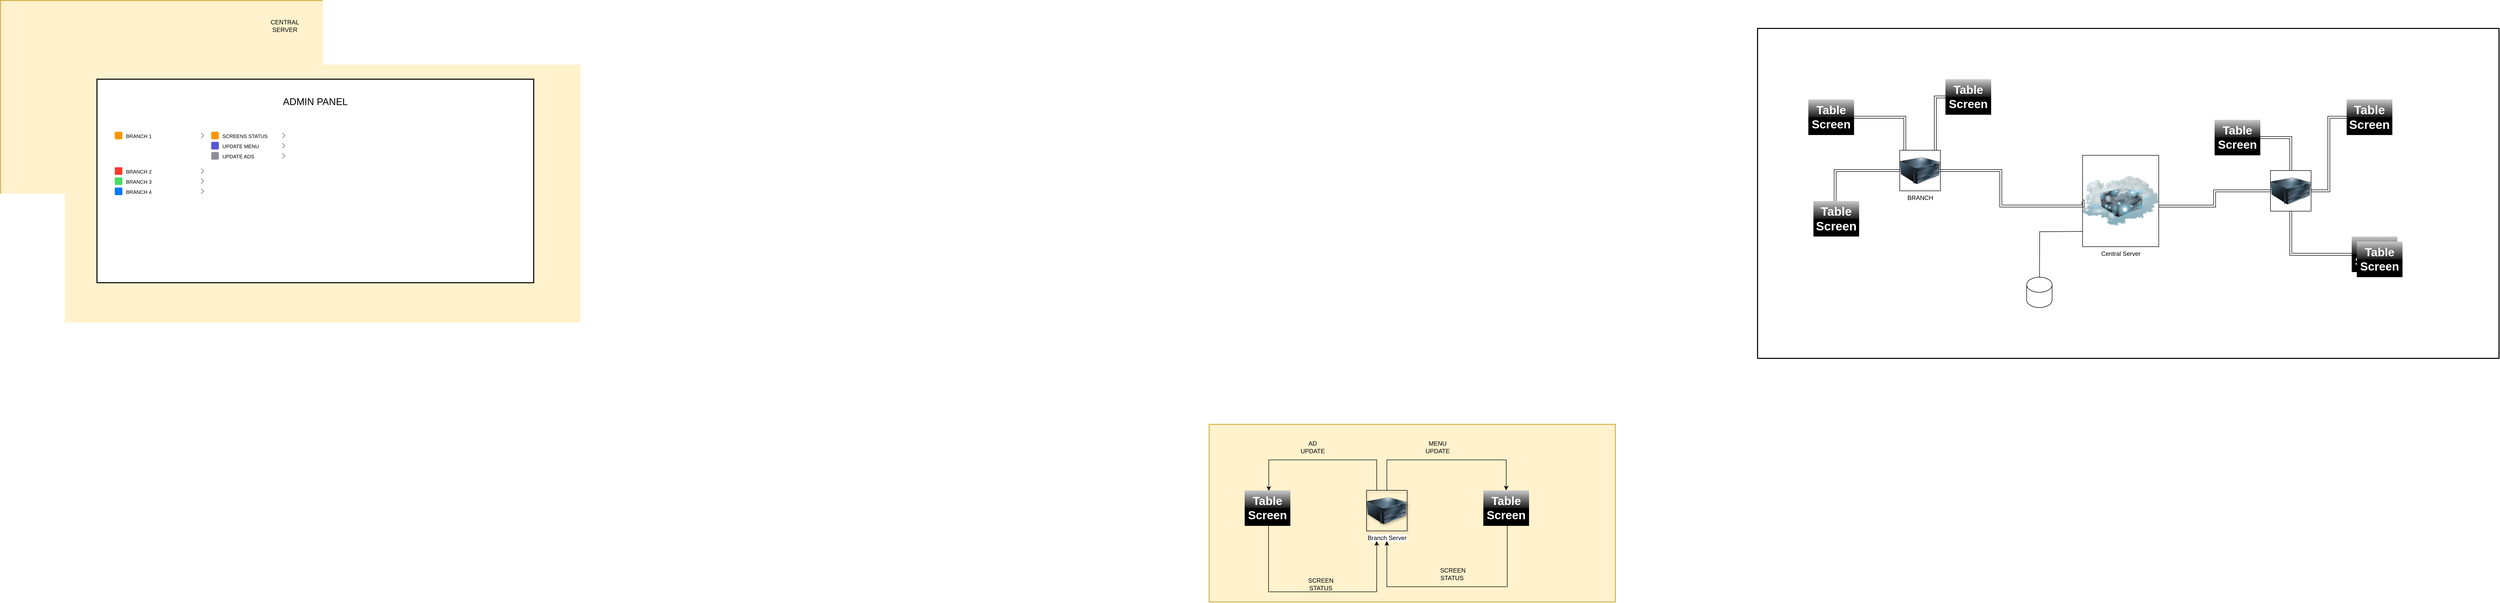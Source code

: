 <mxfile version="24.0.1" type="device">
  <diagram name="Page-1" id="e3a06f82-3646-2815-327d-82caf3d4e204">
    <mxGraphModel dx="6587" dy="2926" grid="1" gridSize="10" guides="1" tooltips="1" connect="1" arrows="1" fold="1" page="1" pageScale="1.5" pageWidth="1169" pageHeight="826" background="none" math="0" shadow="0">
      <root>
        <mxCell id="0" style=";html=1;" />
        <mxCell id="1" style=";html=1;" parent="0" />
        <mxCell id="niRnwTXEPSCgCutxQzIc-250" value="" style="rounded=0;whiteSpace=wrap;html=1;fillColor=#fff2cc;strokeColor=#d6b656;strokeWidth=2;" vertex="1" parent="1">
          <mxGeometry x="-3490" y="-15" width="1260" height="760" as="geometry" />
        </mxCell>
        <mxCell id="niRnwTXEPSCgCutxQzIc-71" value="" style="rounded=0;whiteSpace=wrap;html=1;strokeWidth=2;" vertex="1" parent="1">
          <mxGeometry x="-30" y="40" width="1460" height="650" as="geometry" />
        </mxCell>
        <mxCell id="niRnwTXEPSCgCutxQzIc-70" value="" style="rounded=0;whiteSpace=wrap;html=1;fillColor=#fff2cc;strokeColor=#d6b656;strokeWidth=2;" vertex="1" parent="1">
          <mxGeometry x="-1110" y="820" width="800" height="350" as="geometry" />
        </mxCell>
        <mxCell id="niRnwTXEPSCgCutxQzIc-80" style="edgeStyle=orthogonalEdgeStyle;rounded=0;orthogonalLoop=1;jettySize=auto;html=1;" edge="1" parent="1">
          <mxGeometry relative="1" as="geometry">
            <mxPoint x="610" y="440" as="sourcePoint" />
            <mxPoint x="524.985" y="590" as="targetPoint" />
          </mxGeometry>
        </mxCell>
        <mxCell id="niRnwTXEPSCgCutxQzIc-2" value="Central Server" style="image;html=1;image=img/lib/clip_art/networking/Cloud_Server_128x128.png;rotation=0;imageBorder=default;" vertex="1" parent="1">
          <mxGeometry x="610" y="290" width="150" height="180" as="geometry" />
        </mxCell>
        <mxCell id="niRnwTXEPSCgCutxQzIc-3" value="" style="image;html=1;image=img/lib/clip_art/computers/Server_128x128.png;imageBorder=default;align=center;" vertex="1" parent="1">
          <mxGeometry x="980" y="320" width="80" height="80" as="geometry" />
        </mxCell>
        <mxCell id="niRnwTXEPSCgCutxQzIc-58" style="edgeStyle=orthogonalEdgeStyle;rounded=0;orthogonalLoop=1;jettySize=auto;html=1;entryX=1;entryY=0.5;entryDx=0;entryDy=0;shape=link;" edge="1" parent="1" source="niRnwTXEPSCgCutxQzIc-9" target="niRnwTXEPSCgCutxQzIc-3">
          <mxGeometry relative="1" as="geometry" />
        </mxCell>
        <mxCell id="niRnwTXEPSCgCutxQzIc-9" value="&lt;font style=&quot;font-size: 24px;&quot;&gt;&lt;b style=&quot;&quot;&gt;Table&lt;/b&gt;&lt;/font&gt;&lt;div style=&quot;font-size: 24px;&quot;&gt;&lt;font style=&quot;font-size: 24px;&quot;&gt;&lt;b style=&quot;&quot;&gt;Screen&lt;/b&gt;&lt;/font&gt;&lt;/div&gt;" style="strokeWidth=1;html=1;shadow=0;dashed=0;shape=mxgraph.ios.iScreenNameBar;fillColor2=#000000;fillColor3=#ffffff;buttonText=;fontColor=#ffffff;fontSize=10;whiteSpace=wrap;align=center;sketch=0;" vertex="1" parent="1">
          <mxGeometry x="1130" y="180" width="90" height="70" as="geometry" />
        </mxCell>
        <mxCell id="niRnwTXEPSCgCutxQzIc-23" style="edgeStyle=orthogonalEdgeStyle;rounded=0;orthogonalLoop=1;jettySize=auto;html=1;shape=link;" edge="1" parent="1" source="niRnwTXEPSCgCutxQzIc-20" target="niRnwTXEPSCgCutxQzIc-3">
          <mxGeometry relative="1" as="geometry" />
        </mxCell>
        <mxCell id="niRnwTXEPSCgCutxQzIc-20" value="&lt;font style=&quot;font-size: 23px;&quot;&gt;&lt;b style=&quot;&quot;&gt;Table&lt;/b&gt;&lt;/font&gt;&lt;div style=&quot;font-size: 23px;&quot;&gt;&lt;font style=&quot;font-size: 23px;&quot;&gt;&lt;b style=&quot;&quot;&gt;Screen&lt;/b&gt;&lt;/font&gt;&lt;/div&gt;" style="strokeWidth=1;html=1;shadow=0;dashed=0;shape=mxgraph.ios.iScreenNameBar;fillColor2=#000000;fillColor3=#ffffff;buttonText=;fontColor=#ffffff;fontSize=10;whiteSpace=wrap;align=center;sketch=0;" vertex="1" parent="1">
          <mxGeometry x="870" y="220" width="90" height="70" as="geometry" />
        </mxCell>
        <mxCell id="niRnwTXEPSCgCutxQzIc-25" style="edgeStyle=orthogonalEdgeStyle;rounded=0;orthogonalLoop=1;jettySize=auto;html=1;entryX=0.5;entryY=1;entryDx=0;entryDy=0;shape=link;" edge="1" parent="1" source="niRnwTXEPSCgCutxQzIc-24" target="niRnwTXEPSCgCutxQzIc-3">
          <mxGeometry relative="1" as="geometry" />
        </mxCell>
        <mxCell id="niRnwTXEPSCgCutxQzIc-24" value="&lt;font style=&quot;font-size: 23px;&quot;&gt;&lt;b style=&quot;&quot;&gt;Table&lt;/b&gt;&lt;/font&gt;&lt;div style=&quot;font-size: 23px;&quot;&gt;&lt;font style=&quot;font-size: 23px;&quot;&gt;&lt;b style=&quot;&quot;&gt;Screen&lt;/b&gt;&lt;/font&gt;&lt;/div&gt;" style="strokeWidth=1;html=1;shadow=0;dashed=0;shape=mxgraph.ios.iScreenNameBar;fillColor2=#000000;fillColor3=#ffffff;buttonText=;fontColor=#ffffff;fontSize=10;whiteSpace=wrap;align=center;sketch=0;" vertex="1" parent="1">
          <mxGeometry x="1140" y="450" width="90" height="70" as="geometry" />
        </mxCell>
        <mxCell id="niRnwTXEPSCgCutxQzIc-41" style="edgeStyle=orthogonalEdgeStyle;rounded=0;orthogonalLoop=1;jettySize=auto;html=1;shape=link;" edge="1" parent="1">
          <mxGeometry relative="1" as="geometry">
            <mxPoint x="310" y="320.0" as="sourcePoint" />
            <mxPoint x="610" y="380" as="targetPoint" />
            <Array as="points">
              <mxPoint x="449" y="320" />
              <mxPoint x="449" y="390" />
              <mxPoint x="611" y="390" />
              <mxPoint x="611" y="380" />
            </Array>
          </mxGeometry>
        </mxCell>
        <mxCell id="niRnwTXEPSCgCutxQzIc-33" value="BRANCH" style="image;html=1;image=img/lib/clip_art/computers/Server_128x128.png;imageBorder=default;" vertex="1" parent="1">
          <mxGeometry x="250" y="280" width="80" height="80" as="geometry" />
        </mxCell>
        <mxCell id="niRnwTXEPSCgCutxQzIc-35" value="&lt;font style=&quot;font-size: 24px;&quot;&gt;&lt;b style=&quot;&quot;&gt;Table&lt;/b&gt;&lt;/font&gt;&lt;div style=&quot;font-size: 24px;&quot;&gt;&lt;font style=&quot;font-size: 24px;&quot;&gt;&lt;b style=&quot;&quot;&gt;Screen&lt;/b&gt;&lt;/font&gt;&lt;/div&gt;" style="strokeWidth=1;html=1;shadow=0;dashed=0;shape=mxgraph.ios.iScreenNameBar;fillColor2=#000000;fillColor3=#ffffff;buttonText=;fontColor=#ffffff;fontSize=10;whiteSpace=wrap;align=center;sketch=0;" vertex="1" parent="1">
          <mxGeometry x="80" y="380" width="90" height="70" as="geometry" />
        </mxCell>
        <mxCell id="niRnwTXEPSCgCutxQzIc-36" style="edgeStyle=orthogonalEdgeStyle;rounded=0;orthogonalLoop=1;jettySize=auto;html=1;shape=link;" edge="1" source="niRnwTXEPSCgCutxQzIc-37" target="niRnwTXEPSCgCutxQzIc-33" parent="1">
          <mxGeometry relative="1" as="geometry">
            <Array as="points">
              <mxPoint x="260" y="215" />
            </Array>
          </mxGeometry>
        </mxCell>
        <mxCell id="niRnwTXEPSCgCutxQzIc-37" value="&lt;font style=&quot;font-size: 23px;&quot;&gt;&lt;b style=&quot;&quot;&gt;Table&lt;/b&gt;&lt;/font&gt;&lt;div style=&quot;font-size: 23px;&quot;&gt;&lt;font style=&quot;font-size: 23px;&quot;&gt;&lt;b style=&quot;&quot;&gt;Screen&lt;/b&gt;&lt;/font&gt;&lt;/div&gt;" style="strokeWidth=1;html=1;shadow=0;dashed=0;shape=mxgraph.ios.iScreenNameBar;fillColor2=#000000;fillColor3=#ffffff;buttonText=;fontColor=#ffffff;fontSize=10;whiteSpace=wrap;align=center;sketch=0;" vertex="1" parent="1">
          <mxGeometry x="70" y="180" width="90" height="70" as="geometry" />
        </mxCell>
        <mxCell id="niRnwTXEPSCgCutxQzIc-40" style="edgeStyle=orthogonalEdgeStyle;rounded=0;orthogonalLoop=1;jettySize=auto;html=1;exitX=0.475;exitY=0.003;exitDx=0;exitDy=0;entryX=0;entryY=0.5;entryDx=0;entryDy=0;exitPerimeter=0;shape=link;" edge="1" parent="1" source="niRnwTXEPSCgCutxQzIc-35" target="niRnwTXEPSCgCutxQzIc-33">
          <mxGeometry relative="1" as="geometry" />
        </mxCell>
        <mxCell id="niRnwTXEPSCgCutxQzIc-63" style="edgeStyle=orthogonalEdgeStyle;rounded=0;orthogonalLoop=1;jettySize=auto;html=1;shape=link;" edge="1" parent="1" source="niRnwTXEPSCgCutxQzIc-62">
          <mxGeometry relative="1" as="geometry">
            <mxPoint x="320" y="280" as="targetPoint" />
            <Array as="points">
              <mxPoint x="320" y="175" />
              <mxPoint x="320" y="280" />
            </Array>
          </mxGeometry>
        </mxCell>
        <mxCell id="niRnwTXEPSCgCutxQzIc-62" value="&lt;font style=&quot;font-size: 23px;&quot;&gt;&lt;b style=&quot;&quot;&gt;Table&lt;/b&gt;&lt;/font&gt;&lt;div style=&quot;font-size: 23px;&quot;&gt;&lt;font style=&quot;font-size: 23px;&quot;&gt;&lt;b style=&quot;&quot;&gt;Screen&lt;/b&gt;&lt;/font&gt;&lt;/div&gt;" style="strokeWidth=1;html=1;shadow=0;dashed=0;shape=mxgraph.ios.iScreenNameBar;fillColor2=#000000;fillColor3=#ffffff;buttonText=;fontColor=#ffffff;fontSize=10;whiteSpace=wrap;align=center;sketch=0;" vertex="1" parent="1">
          <mxGeometry x="340" y="140" width="90" height="70" as="geometry" />
        </mxCell>
        <mxCell id="niRnwTXEPSCgCutxQzIc-64" style="edgeStyle=orthogonalEdgeStyle;rounded=0;orthogonalLoop=1;jettySize=auto;html=1;entryX=1;entryY=0.556;entryDx=0;entryDy=0;entryPerimeter=0;shape=link;" edge="1" parent="1" source="niRnwTXEPSCgCutxQzIc-3" target="niRnwTXEPSCgCutxQzIc-2">
          <mxGeometry relative="1" as="geometry" />
        </mxCell>
        <mxCell id="niRnwTXEPSCgCutxQzIc-67" value="&lt;font style=&quot;font-size: 23px;&quot;&gt;&lt;b style=&quot;&quot;&gt;Table&lt;/b&gt;&lt;/font&gt;&lt;div style=&quot;font-size: 23px;&quot;&gt;&lt;font style=&quot;font-size: 23px;&quot;&gt;&lt;b style=&quot;&quot;&gt;Screen&lt;/b&gt;&lt;/font&gt;&lt;/div&gt;" style="strokeWidth=1;html=1;shadow=0;dashed=0;shape=mxgraph.ios.iScreenNameBar;fillColor2=#000000;fillColor3=#ffffff;buttonText=;fontColor=#ffffff;fontSize=10;whiteSpace=wrap;align=center;sketch=0;" vertex="1" parent="1">
          <mxGeometry x="1150" y="460" width="90" height="70" as="geometry" />
        </mxCell>
        <mxCell id="niRnwTXEPSCgCutxQzIc-73" style="edgeStyle=orthogonalEdgeStyle;rounded=0;orthogonalLoop=1;jettySize=auto;html=1;exitX=0.5;exitY=0;exitDx=0;exitDy=0;" edge="1" parent="1" source="niRnwTXEPSCgCutxQzIc-68" target="niRnwTXEPSCgCutxQzIc-69">
          <mxGeometry relative="1" as="geometry">
            <mxPoint x="-940.0" y="910.004" as="sourcePoint" />
            <mxPoint x="-610" y="914.97" as="targetPoint" />
            <Array as="points">
              <mxPoint x="-760" y="890" />
              <mxPoint x="-525" y="890" />
            </Array>
          </mxGeometry>
        </mxCell>
        <mxCell id="niRnwTXEPSCgCutxQzIc-68" value="Branch Server" style="image;html=1;image=img/lib/clip_art/computers/Server_128x128.png;imageBorder=default;align=center;shadow=1;" vertex="1" parent="1">
          <mxGeometry x="-800" y="950" width="80" height="80" as="geometry" />
        </mxCell>
        <mxCell id="niRnwTXEPSCgCutxQzIc-75" style="edgeStyle=orthogonalEdgeStyle;rounded=0;orthogonalLoop=1;jettySize=auto;html=1;" edge="1" parent="1" source="niRnwTXEPSCgCutxQzIc-69">
          <mxGeometry relative="1" as="geometry">
            <mxPoint x="-522.57" y="1050.42" as="sourcePoint" />
            <mxPoint x="-760" y="1050" as="targetPoint" />
            <Array as="points">
              <mxPoint x="-523" y="1140" />
              <mxPoint x="-760" y="1140" />
            </Array>
          </mxGeometry>
        </mxCell>
        <mxCell id="niRnwTXEPSCgCutxQzIc-69" value="&lt;font style=&quot;font-size: 23px;&quot;&gt;&lt;b style=&quot;&quot;&gt;Table&lt;/b&gt;&lt;/font&gt;&lt;div style=&quot;font-size: 23px;&quot;&gt;&lt;font style=&quot;font-size: 23px;&quot;&gt;&lt;b style=&quot;&quot;&gt;Screen&lt;/b&gt;&lt;/font&gt;&lt;/div&gt;" style="strokeWidth=1;html=1;shadow=0;dashed=0;shape=mxgraph.ios.iScreenNameBar;fillColor2=#000000;fillColor3=#ffffff;buttonText=;fontColor=#ffffff;fontSize=10;whiteSpace=wrap;align=center;sketch=0;" vertex="1" parent="1">
          <mxGeometry x="-570" y="950" width="90" height="70" as="geometry" />
        </mxCell>
        <mxCell id="niRnwTXEPSCgCutxQzIc-78" value="" style="shape=cylinder3;whiteSpace=wrap;html=1;boundedLbl=1;backgroundOutline=1;size=15;" vertex="1" parent="1">
          <mxGeometry x="500" y="530" width="50" height="60" as="geometry" />
        </mxCell>
        <mxCell id="niRnwTXEPSCgCutxQzIc-84" style="edgeStyle=orthogonalEdgeStyle;rounded=0;orthogonalLoop=1;jettySize=auto;html=1;entryX=0.25;entryY=1;entryDx=0;entryDy=0;" edge="1" parent="1" source="niRnwTXEPSCgCutxQzIc-82">
          <mxGeometry relative="1" as="geometry">
            <mxPoint x="-993.47" y="1040" as="sourcePoint" />
            <mxPoint x="-780" y="1050" as="targetPoint" />
            <Array as="points">
              <mxPoint x="-993" y="1150" />
              <mxPoint x="-780" y="1150" />
            </Array>
          </mxGeometry>
        </mxCell>
        <mxCell id="niRnwTXEPSCgCutxQzIc-82" value="&lt;font style=&quot;font-size: 23px;&quot;&gt;&lt;b style=&quot;&quot;&gt;Table&lt;/b&gt;&lt;/font&gt;&lt;div style=&quot;font-size: 23px;&quot;&gt;&lt;font style=&quot;font-size: 23px;&quot;&gt;&lt;b style=&quot;&quot;&gt;Screen&lt;/b&gt;&lt;/font&gt;&lt;/div&gt;" style="strokeWidth=1;html=1;shadow=0;dashed=0;shape=mxgraph.ios.iScreenNameBar;fillColor2=#000000;fillColor3=#ffffff;buttonText=;fontColor=#ffffff;fontSize=10;whiteSpace=wrap;align=center;sketch=0;" vertex="1" parent="1">
          <mxGeometry x="-1040" y="950" width="90" height="70" as="geometry" />
        </mxCell>
        <mxCell id="niRnwTXEPSCgCutxQzIc-83" style="edgeStyle=orthogonalEdgeStyle;rounded=0;orthogonalLoop=1;jettySize=auto;html=1;entryX=0.528;entryY=0.014;entryDx=0;entryDy=0;entryPerimeter=0;exitX=0.5;exitY=0;exitDx=0;exitDy=0;" edge="1" parent="1" source="niRnwTXEPSCgCutxQzIc-68" target="niRnwTXEPSCgCutxQzIc-82">
          <mxGeometry relative="1" as="geometry">
            <Array as="points">
              <mxPoint x="-780" y="950" />
              <mxPoint x="-780" y="890" />
              <mxPoint x="-992" y="890" />
            </Array>
          </mxGeometry>
        </mxCell>
        <mxCell id="niRnwTXEPSCgCutxQzIc-87" value="MENU UPDATE" style="text;html=1;align=center;verticalAlign=middle;whiteSpace=wrap;rounded=0;" vertex="1" parent="1">
          <mxGeometry x="-690" y="850" width="60" height="30" as="geometry" />
        </mxCell>
        <mxCell id="niRnwTXEPSCgCutxQzIc-88" value="AD UPDATE" style="text;html=1;align=center;verticalAlign=middle;whiteSpace=wrap;rounded=0;" vertex="1" parent="1">
          <mxGeometry x="-936.5" y="850" width="60" height="30" as="geometry" />
        </mxCell>
        <mxCell id="niRnwTXEPSCgCutxQzIc-89" value="SCREEN STATUS" style="text;html=1;align=center;verticalAlign=middle;whiteSpace=wrap;rounded=0;" vertex="1" parent="1">
          <mxGeometry x="-920" y="1120" width="60" height="30" as="geometry" />
        </mxCell>
        <mxCell id="niRnwTXEPSCgCutxQzIc-90" value="SCREEN STATUS&amp;nbsp;" style="text;html=1;align=center;verticalAlign=middle;whiteSpace=wrap;rounded=0;" vertex="1" parent="1">
          <mxGeometry x="-660" y="1100" width="60" height="30" as="geometry" />
        </mxCell>
        <mxCell id="niRnwTXEPSCgCutxQzIc-136" value="" style="shape=rect;strokeColor=none;fillColor=#ffffff;gradientColor=none;shadow=0;" vertex="1" parent="1">
          <mxGeometry x="-2650" y="221" width="190" height="80" as="geometry" />
        </mxCell>
        <mxCell id="niRnwTXEPSCgCutxQzIc-137" value="BRANCH 1" style="shape=rect;strokeColor=none;fontSize=10;fontColor=#000000;resizeWidth=1;align=left;spacingLeft=25;spacingTop=2;whiteSpace=wrap;html=1;" vertex="1" parent="niRnwTXEPSCgCutxQzIc-136">
          <mxGeometry width="190" height="20" relative="1" as="geometry" />
        </mxCell>
        <mxCell id="niRnwTXEPSCgCutxQzIc-138" value="" style="shape=rect;rounded=1;rSize=3;strokeColor=none;fillColor=#FF9501;" vertex="1" parent="niRnwTXEPSCgCutxQzIc-137">
          <mxGeometry y="0.5" width="15" height="15" relative="1" as="geometry">
            <mxPoint x="5" y="-7.5" as="offset" />
          </mxGeometry>
        </mxCell>
        <mxCell id="niRnwTXEPSCgCutxQzIc-139" value="" style="shape=mxgraph.ios7.misc.right;strokeColor=#666666;" vertex="1" parent="niRnwTXEPSCgCutxQzIc-137">
          <mxGeometry x="1" y="0.5" width="5" height="10" relative="1" as="geometry">
            <mxPoint x="-15" y="-5" as="offset" />
          </mxGeometry>
        </mxCell>
        <mxCell id="niRnwTXEPSCgCutxQzIc-156" value="BRANCH 2" style="shape=rect;strokeColor=none;fontSize=10;fontColor=#000000;resizeWidth=1;align=left;spacingLeft=25;spacingTop=2;whiteSpace=wrap;html=1;" vertex="1" parent="niRnwTXEPSCgCutxQzIc-136">
          <mxGeometry width="190" height="20" relative="1" as="geometry">
            <mxPoint y="70" as="offset" />
          </mxGeometry>
        </mxCell>
        <mxCell id="niRnwTXEPSCgCutxQzIc-157" value="" style="shape=rect;rounded=1;rSize=3;strokeColor=none;fillColor=#FF3B2F;" vertex="1" parent="niRnwTXEPSCgCutxQzIc-156">
          <mxGeometry y="0.5" width="15" height="15" relative="1" as="geometry">
            <mxPoint x="5" y="-7.5" as="offset" />
          </mxGeometry>
        </mxCell>
        <mxCell id="niRnwTXEPSCgCutxQzIc-158" value="" style="shape=mxgraph.ios7.misc.right;strokeColor=#666666;" vertex="1" parent="niRnwTXEPSCgCutxQzIc-156">
          <mxGeometry x="1" y="0.5" width="5" height="10" relative="1" as="geometry">
            <mxPoint x="-15" y="-5" as="offset" />
          </mxGeometry>
        </mxCell>
        <mxCell id="niRnwTXEPSCgCutxQzIc-159" value="BRANCH 3" style="shape=rect;strokeColor=none;fontSize=10;fontColor=#000000;resizeWidth=1;align=left;spacingLeft=25;spacingTop=2;whiteSpace=wrap;html=1;" vertex="1" parent="niRnwTXEPSCgCutxQzIc-136">
          <mxGeometry width="190" height="20" relative="1" as="geometry">
            <mxPoint y="90" as="offset" />
          </mxGeometry>
        </mxCell>
        <mxCell id="niRnwTXEPSCgCutxQzIc-160" value="" style="shape=rect;rounded=1;rSize=3;strokeColor=none;fillColor=#4CDA64;" vertex="1" parent="niRnwTXEPSCgCutxQzIc-159">
          <mxGeometry y="0.5" width="15" height="15" relative="1" as="geometry">
            <mxPoint x="5" y="-7.5" as="offset" />
          </mxGeometry>
        </mxCell>
        <mxCell id="niRnwTXEPSCgCutxQzIc-161" value="" style="shape=mxgraph.ios7.misc.right;strokeColor=#666666;" vertex="1" parent="niRnwTXEPSCgCutxQzIc-159">
          <mxGeometry x="1" y="0.5" width="5" height="10" relative="1" as="geometry">
            <mxPoint x="-15" y="-5" as="offset" />
          </mxGeometry>
        </mxCell>
        <mxCell id="niRnwTXEPSCgCutxQzIc-162" value="BRANCH 4" style="shape=rect;strokeColor=none;fontSize=10;fontColor=#000000;resizeWidth=1;align=left;spacingLeft=25;spacingTop=2;whiteSpace=wrap;html=1;" vertex="1" parent="niRnwTXEPSCgCutxQzIc-136">
          <mxGeometry width="190" height="20" relative="1" as="geometry">
            <mxPoint y="110" as="offset" />
          </mxGeometry>
        </mxCell>
        <mxCell id="niRnwTXEPSCgCutxQzIc-163" value="" style="shape=rect;rounded=1;rSize=3;strokeColor=none;fillColor=#007AFF;" vertex="1" parent="niRnwTXEPSCgCutxQzIc-162">
          <mxGeometry y="0.5" width="15" height="15" relative="1" as="geometry">
            <mxPoint x="5" y="-7.5" as="offset" />
          </mxGeometry>
        </mxCell>
        <mxCell id="niRnwTXEPSCgCutxQzIc-164" value="" style="shape=mxgraph.ios7.misc.right;strokeColor=#666666;" vertex="1" parent="niRnwTXEPSCgCutxQzIc-162">
          <mxGeometry x="1" y="0.5" width="5" height="10" relative="1" as="geometry">
            <mxPoint x="-15" y="-5" as="offset" />
          </mxGeometry>
        </mxCell>
        <mxCell id="niRnwTXEPSCgCutxQzIc-155" style="edgeStyle=orthogonalEdgeStyle;rounded=0;orthogonalLoop=1;jettySize=auto;html=1;exitX=0.5;exitY=1;exitDx=0;exitDy=0;" edge="1" parent="1" source="niRnwTXEPSCgCutxQzIc-136" target="niRnwTXEPSCgCutxQzIc-136">
          <mxGeometry relative="1" as="geometry" />
        </mxCell>
        <mxCell id="niRnwTXEPSCgCutxQzIc-184" value="" style="rounded=0;whiteSpace=wrap;html=1;strokeWidth=2;" vertex="1" parent="1">
          <mxGeometry x="-3300" y="140" width="860" height="401" as="geometry" />
        </mxCell>
        <mxCell id="niRnwTXEPSCgCutxQzIc-185" value="&lt;font style=&quot;font-size: 19px;&quot;&gt;ADMIN PANEL&lt;/font&gt;" style="text;html=1;align=center;verticalAlign=middle;whiteSpace=wrap;rounded=0;" vertex="1" parent="1">
          <mxGeometry x="-2935" y="170" width="130" height="30" as="geometry" />
        </mxCell>
        <mxCell id="niRnwTXEPSCgCutxQzIc-186" value="" style="shape=rect;strokeColor=none;fillColor=#ffffff;gradientColor=none;shadow=0;" vertex="1" parent="1">
          <mxGeometry x="-3270" y="241" width="190" height="80" as="geometry" />
        </mxCell>
        <mxCell id="niRnwTXEPSCgCutxQzIc-187" value="BRANCH 1" style="shape=rect;strokeColor=none;fontSize=10;fontColor=#000000;resizeWidth=1;align=left;spacingLeft=25;spacingTop=2;whiteSpace=wrap;html=1;" vertex="1" parent="niRnwTXEPSCgCutxQzIc-186">
          <mxGeometry width="190" height="20" relative="1" as="geometry" />
        </mxCell>
        <mxCell id="niRnwTXEPSCgCutxQzIc-188" value="" style="shape=rect;rounded=1;rSize=3;strokeColor=none;fillColor=#FF9501;" vertex="1" parent="niRnwTXEPSCgCutxQzIc-187">
          <mxGeometry y="0.5" width="15" height="15" relative="1" as="geometry">
            <mxPoint x="5" y="-7.5" as="offset" />
          </mxGeometry>
        </mxCell>
        <mxCell id="niRnwTXEPSCgCutxQzIc-189" value="" style="shape=mxgraph.ios7.misc.right;strokeColor=#666666;" vertex="1" parent="niRnwTXEPSCgCutxQzIc-187">
          <mxGeometry x="1" y="0.5" width="5" height="10" relative="1" as="geometry">
            <mxPoint x="-15" y="-5" as="offset" />
          </mxGeometry>
        </mxCell>
        <mxCell id="niRnwTXEPSCgCutxQzIc-190" value="BRANCH 2" style="shape=rect;strokeColor=none;fontSize=10;fontColor=#000000;resizeWidth=1;align=left;spacingLeft=25;spacingTop=2;whiteSpace=wrap;html=1;" vertex="1" parent="niRnwTXEPSCgCutxQzIc-186">
          <mxGeometry width="190" height="20" relative="1" as="geometry">
            <mxPoint y="70" as="offset" />
          </mxGeometry>
        </mxCell>
        <mxCell id="niRnwTXEPSCgCutxQzIc-191" value="" style="shape=rect;rounded=1;rSize=3;strokeColor=none;fillColor=#FF3B2F;" vertex="1" parent="niRnwTXEPSCgCutxQzIc-190">
          <mxGeometry y="0.5" width="15" height="15" relative="1" as="geometry">
            <mxPoint x="5" y="-7.5" as="offset" />
          </mxGeometry>
        </mxCell>
        <mxCell id="niRnwTXEPSCgCutxQzIc-192" value="" style="shape=mxgraph.ios7.misc.right;strokeColor=#666666;" vertex="1" parent="niRnwTXEPSCgCutxQzIc-190">
          <mxGeometry x="1" y="0.5" width="5" height="10" relative="1" as="geometry">
            <mxPoint x="-15" y="-5" as="offset" />
          </mxGeometry>
        </mxCell>
        <mxCell id="niRnwTXEPSCgCutxQzIc-193" value="BRANCH 3" style="shape=rect;strokeColor=none;fontSize=10;fontColor=#000000;resizeWidth=1;align=left;spacingLeft=25;spacingTop=2;whiteSpace=wrap;html=1;" vertex="1" parent="niRnwTXEPSCgCutxQzIc-186">
          <mxGeometry width="190" height="20" relative="1" as="geometry">
            <mxPoint y="90" as="offset" />
          </mxGeometry>
        </mxCell>
        <mxCell id="niRnwTXEPSCgCutxQzIc-194" value="" style="shape=rect;rounded=1;rSize=3;strokeColor=none;fillColor=#4CDA64;" vertex="1" parent="niRnwTXEPSCgCutxQzIc-193">
          <mxGeometry y="0.5" width="15" height="15" relative="1" as="geometry">
            <mxPoint x="5" y="-7.5" as="offset" />
          </mxGeometry>
        </mxCell>
        <mxCell id="niRnwTXEPSCgCutxQzIc-195" value="" style="shape=mxgraph.ios7.misc.right;strokeColor=#666666;" vertex="1" parent="niRnwTXEPSCgCutxQzIc-193">
          <mxGeometry x="1" y="0.5" width="5" height="10" relative="1" as="geometry">
            <mxPoint x="-15" y="-5" as="offset" />
          </mxGeometry>
        </mxCell>
        <mxCell id="niRnwTXEPSCgCutxQzIc-196" value="BRANCH 4" style="shape=rect;strokeColor=none;fontSize=10;fontColor=#000000;resizeWidth=1;align=left;spacingLeft=25;spacingTop=2;whiteSpace=wrap;html=1;" vertex="1" parent="niRnwTXEPSCgCutxQzIc-186">
          <mxGeometry width="190" height="20" relative="1" as="geometry">
            <mxPoint y="110" as="offset" />
          </mxGeometry>
        </mxCell>
        <mxCell id="niRnwTXEPSCgCutxQzIc-197" value="" style="shape=rect;rounded=1;rSize=3;strokeColor=none;fillColor=#007AFF;" vertex="1" parent="niRnwTXEPSCgCutxQzIc-196">
          <mxGeometry y="0.5" width="15" height="15" relative="1" as="geometry">
            <mxPoint x="5" y="-7.5" as="offset" />
          </mxGeometry>
        </mxCell>
        <mxCell id="niRnwTXEPSCgCutxQzIc-198" value="" style="shape=mxgraph.ios7.misc.right;strokeColor=#666666;" vertex="1" parent="niRnwTXEPSCgCutxQzIc-196">
          <mxGeometry x="1" y="0.5" width="5" height="10" relative="1" as="geometry">
            <mxPoint x="-15" y="-5" as="offset" />
          </mxGeometry>
        </mxCell>
        <mxCell id="niRnwTXEPSCgCutxQzIc-199" style="edgeStyle=orthogonalEdgeStyle;rounded=0;orthogonalLoop=1;jettySize=auto;html=1;exitX=0.5;exitY=1;exitDx=0;exitDy=0;" edge="1" source="niRnwTXEPSCgCutxQzIc-186" target="niRnwTXEPSCgCutxQzIc-186" parent="1">
          <mxGeometry relative="1" as="geometry" />
        </mxCell>
        <mxCell id="niRnwTXEPSCgCutxQzIc-200" value="" style="shape=rect;strokeColor=none;fillColor=#ffffff;gradientColor=none;shadow=0;" vertex="1" parent="1">
          <mxGeometry x="-3080" y="241" width="160" height="70" as="geometry" />
        </mxCell>
        <mxCell id="niRnwTXEPSCgCutxQzIc-201" value="SCREENS STATUS" style="shape=rect;strokeColor=none;fontSize=10;fontColor=#000000;resizeWidth=1;align=left;spacingLeft=25;spacingTop=2;whiteSpace=wrap;html=1;" vertex="1" parent="niRnwTXEPSCgCutxQzIc-200">
          <mxGeometry width="160" height="20" relative="1" as="geometry" />
        </mxCell>
        <mxCell id="niRnwTXEPSCgCutxQzIc-202" value="" style="shape=rect;rounded=1;rSize=3;strokeColor=none;fillColor=#FF9501;" vertex="1" parent="niRnwTXEPSCgCutxQzIc-201">
          <mxGeometry y="0.5" width="15" height="15" relative="1" as="geometry">
            <mxPoint x="5" y="-7.5" as="offset" />
          </mxGeometry>
        </mxCell>
        <mxCell id="niRnwTXEPSCgCutxQzIc-203" value="" style="shape=mxgraph.ios7.misc.right;strokeColor=#666666;" vertex="1" parent="niRnwTXEPSCgCutxQzIc-201">
          <mxGeometry x="1" y="0.5" width="5" height="10" relative="1" as="geometry">
            <mxPoint x="-15" y="-5" as="offset" />
          </mxGeometry>
        </mxCell>
        <mxCell id="niRnwTXEPSCgCutxQzIc-204" value="UPDATE MENU" style="shape=rect;strokeColor=none;fontSize=10;fontColor=#000000;resizeWidth=1;align=left;spacingLeft=25;spacingTop=2;whiteSpace=wrap;html=1;" vertex="1" parent="niRnwTXEPSCgCutxQzIc-200">
          <mxGeometry width="160" height="20" relative="1" as="geometry">
            <mxPoint y="20" as="offset" />
          </mxGeometry>
        </mxCell>
        <mxCell id="niRnwTXEPSCgCutxQzIc-205" value="" style="shape=rect;rounded=1;rSize=3;strokeColor=none;fillColor=#5855D6;" vertex="1" parent="niRnwTXEPSCgCutxQzIc-204">
          <mxGeometry y="0.5" width="15" height="15" relative="1" as="geometry">
            <mxPoint x="5" y="-7.5" as="offset" />
          </mxGeometry>
        </mxCell>
        <mxCell id="niRnwTXEPSCgCutxQzIc-206" value="" style="shape=mxgraph.ios7.misc.right;strokeColor=#666666;" vertex="1" parent="niRnwTXEPSCgCutxQzIc-204">
          <mxGeometry x="1" y="0.5" width="5" height="10" relative="1" as="geometry">
            <mxPoint x="-15" y="-5" as="offset" />
          </mxGeometry>
        </mxCell>
        <mxCell id="niRnwTXEPSCgCutxQzIc-207" value="UPDATE ADS" style="shape=rect;strokeColor=none;fontSize=10;fontColor=#000000;resizeWidth=1;align=left;spacingLeft=25;spacingTop=2;whiteSpace=wrap;html=1;" vertex="1" parent="niRnwTXEPSCgCutxQzIc-200">
          <mxGeometry width="160" height="20" relative="1" as="geometry">
            <mxPoint y="40" as="offset" />
          </mxGeometry>
        </mxCell>
        <mxCell id="niRnwTXEPSCgCutxQzIc-208" value="" style="shape=rect;rounded=1;rSize=3;strokeColor=none;fillColor=#8F8E94;" vertex="1" parent="niRnwTXEPSCgCutxQzIc-207">
          <mxGeometry y="0.5" width="15" height="15" relative="1" as="geometry">
            <mxPoint x="5" y="-7.5" as="offset" />
          </mxGeometry>
        </mxCell>
        <mxCell id="niRnwTXEPSCgCutxQzIc-209" value="" style="shape=mxgraph.ios7.misc.right;strokeColor=#666666;" vertex="1" parent="niRnwTXEPSCgCutxQzIc-207">
          <mxGeometry x="1" y="0.5" width="5" height="10" relative="1" as="geometry">
            <mxPoint x="-15" y="-5" as="offset" />
          </mxGeometry>
        </mxCell>
        <mxCell id="niRnwTXEPSCgCutxQzIc-252" value="CENTRAL SERVER" style="text;html=1;align=center;verticalAlign=middle;whiteSpace=wrap;rounded=0;" vertex="1" parent="1">
          <mxGeometry x="-2960" y="20" width="60" height="30" as="geometry" />
        </mxCell>
      </root>
    </mxGraphModel>
  </diagram>
</mxfile>
